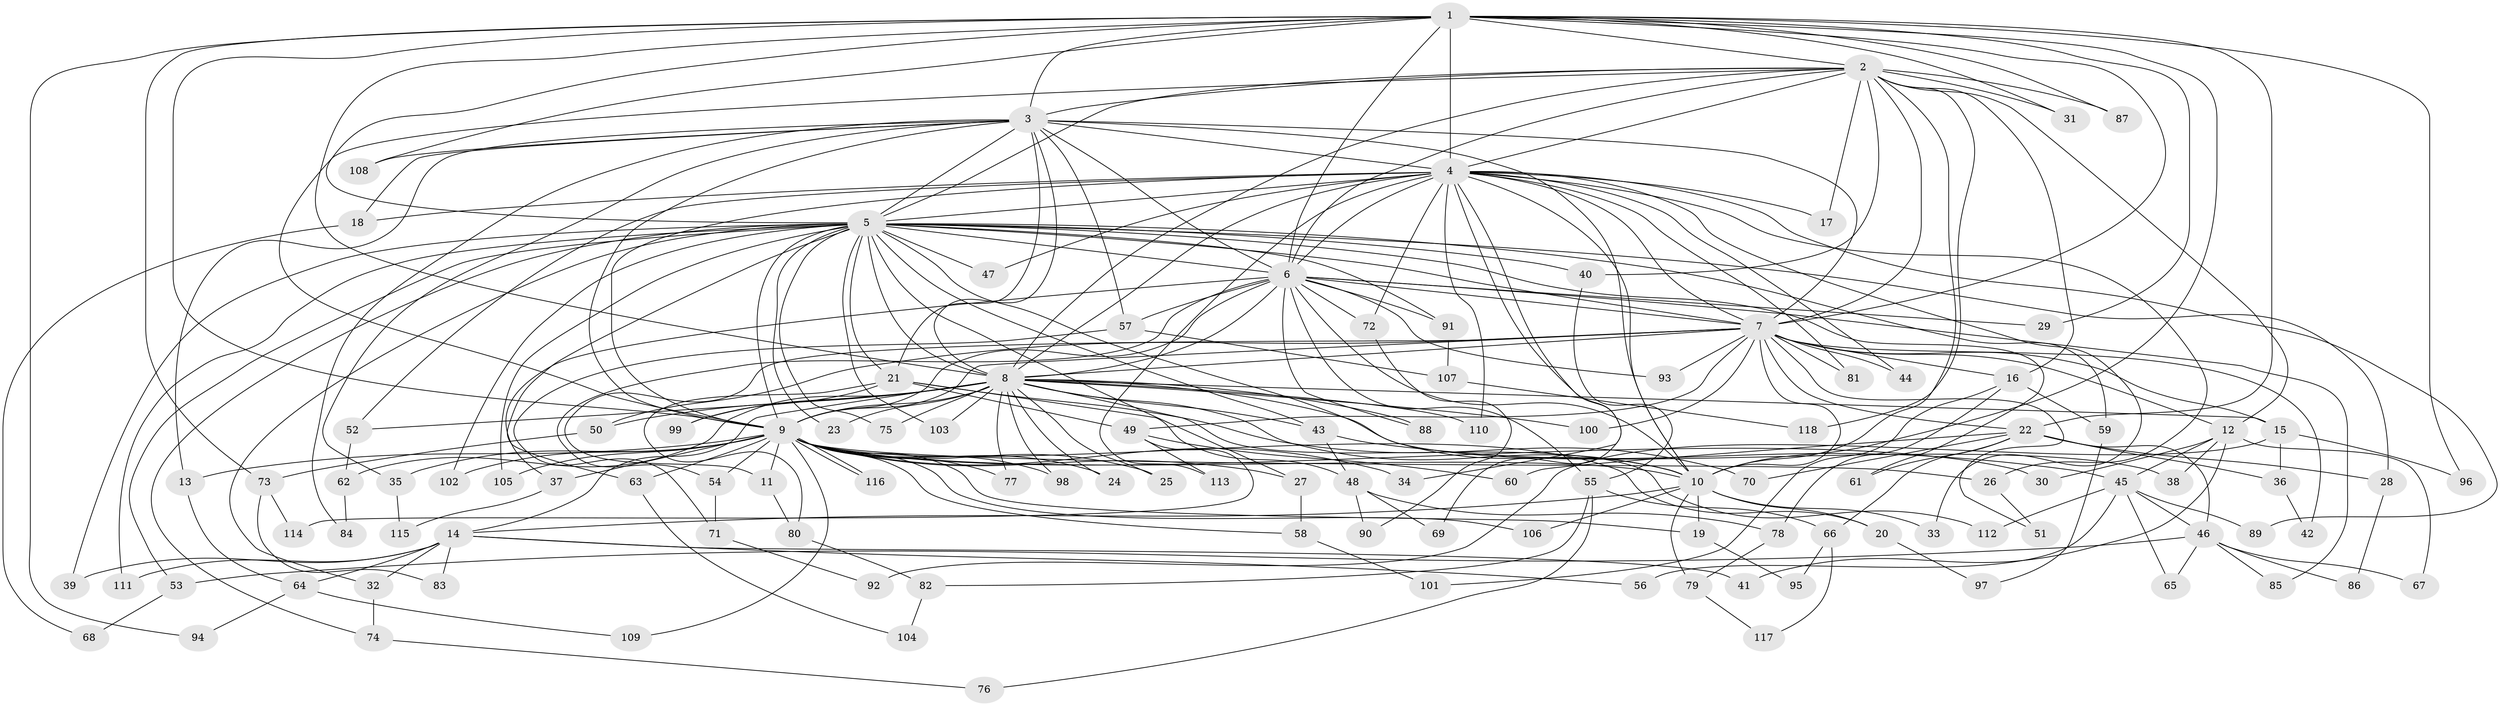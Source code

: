 // coarse degree distribution, {33: 0.01694915254237288, 2: 0.4745762711864407, 1: 0.2542372881355932, 3: 0.0847457627118644, 24: 0.01694915254237288, 4: 0.01694915254237288, 9: 0.01694915254237288, 7: 0.05084745762711865, 20: 0.01694915254237288, 5: 0.03389830508474576, 11: 0.01694915254237288}
// Generated by graph-tools (version 1.1) at 2025/49/03/04/25 21:49:59]
// undirected, 118 vertices, 261 edges
graph export_dot {
graph [start="1"]
  node [color=gray90,style=filled];
  1;
  2;
  3;
  4;
  5;
  6;
  7;
  8;
  9;
  10;
  11;
  12;
  13;
  14;
  15;
  16;
  17;
  18;
  19;
  20;
  21;
  22;
  23;
  24;
  25;
  26;
  27;
  28;
  29;
  30;
  31;
  32;
  33;
  34;
  35;
  36;
  37;
  38;
  39;
  40;
  41;
  42;
  43;
  44;
  45;
  46;
  47;
  48;
  49;
  50;
  51;
  52;
  53;
  54;
  55;
  56;
  57;
  58;
  59;
  60;
  61;
  62;
  63;
  64;
  65;
  66;
  67;
  68;
  69;
  70;
  71;
  72;
  73;
  74;
  75;
  76;
  77;
  78;
  79;
  80;
  81;
  82;
  83;
  84;
  85;
  86;
  87;
  88;
  89;
  90;
  91;
  92;
  93;
  94;
  95;
  96;
  97;
  98;
  99;
  100;
  101;
  102;
  103;
  104;
  105;
  106;
  107;
  108;
  109;
  110;
  111;
  112;
  113;
  114;
  115;
  116;
  117;
  118;
  1 -- 2;
  1 -- 3;
  1 -- 4;
  1 -- 5;
  1 -- 6;
  1 -- 7;
  1 -- 8;
  1 -- 9;
  1 -- 10;
  1 -- 22;
  1 -- 29;
  1 -- 31;
  1 -- 73;
  1 -- 87;
  1 -- 94;
  1 -- 96;
  1 -- 108;
  2 -- 3;
  2 -- 4;
  2 -- 5;
  2 -- 6;
  2 -- 7;
  2 -- 8;
  2 -- 9;
  2 -- 10;
  2 -- 12;
  2 -- 16;
  2 -- 17;
  2 -- 31;
  2 -- 40;
  2 -- 87;
  2 -- 118;
  3 -- 4;
  3 -- 5;
  3 -- 6;
  3 -- 7;
  3 -- 8;
  3 -- 9;
  3 -- 10;
  3 -- 13;
  3 -- 18;
  3 -- 21;
  3 -- 35;
  3 -- 57;
  3 -- 84;
  3 -- 108;
  4 -- 5;
  4 -- 6;
  4 -- 7;
  4 -- 8;
  4 -- 9;
  4 -- 10;
  4 -- 17;
  4 -- 18;
  4 -- 26;
  4 -- 33;
  4 -- 34;
  4 -- 44;
  4 -- 47;
  4 -- 52;
  4 -- 69;
  4 -- 72;
  4 -- 81;
  4 -- 89;
  4 -- 110;
  4 -- 113;
  5 -- 6;
  5 -- 7;
  5 -- 8;
  5 -- 9;
  5 -- 10;
  5 -- 21;
  5 -- 23;
  5 -- 27;
  5 -- 28;
  5 -- 32;
  5 -- 39;
  5 -- 40;
  5 -- 43;
  5 -- 47;
  5 -- 53;
  5 -- 59;
  5 -- 61;
  5 -- 63;
  5 -- 74;
  5 -- 75;
  5 -- 91;
  5 -- 102;
  5 -- 103;
  5 -- 105;
  5 -- 111;
  6 -- 7;
  6 -- 8;
  6 -- 9;
  6 -- 10;
  6 -- 29;
  6 -- 37;
  6 -- 54;
  6 -- 55;
  6 -- 57;
  6 -- 72;
  6 -- 85;
  6 -- 88;
  6 -- 91;
  6 -- 93;
  7 -- 8;
  7 -- 9;
  7 -- 10;
  7 -- 11;
  7 -- 12;
  7 -- 15;
  7 -- 16;
  7 -- 22;
  7 -- 42;
  7 -- 44;
  7 -- 49;
  7 -- 50;
  7 -- 51;
  7 -- 81;
  7 -- 93;
  7 -- 100;
  8 -- 9;
  8 -- 10;
  8 -- 14;
  8 -- 15;
  8 -- 23;
  8 -- 24;
  8 -- 25;
  8 -- 38;
  8 -- 43;
  8 -- 50;
  8 -- 52;
  8 -- 62;
  8 -- 75;
  8 -- 77;
  8 -- 88;
  8 -- 98;
  8 -- 99;
  8 -- 100;
  8 -- 103;
  8 -- 110;
  8 -- 112;
  9 -- 10;
  9 -- 11;
  9 -- 13;
  9 -- 19;
  9 -- 20;
  9 -- 24;
  9 -- 25;
  9 -- 26;
  9 -- 27;
  9 -- 30;
  9 -- 34;
  9 -- 35;
  9 -- 37;
  9 -- 54;
  9 -- 58;
  9 -- 63;
  9 -- 77;
  9 -- 98;
  9 -- 102;
  9 -- 105;
  9 -- 106;
  9 -- 109;
  9 -- 116;
  9 -- 116;
  10 -- 14;
  10 -- 19;
  10 -- 20;
  10 -- 33;
  10 -- 79;
  10 -- 106;
  11 -- 80;
  12 -- 30;
  12 -- 38;
  12 -- 41;
  12 -- 45;
  12 -- 67;
  13 -- 64;
  14 -- 32;
  14 -- 39;
  14 -- 41;
  14 -- 56;
  14 -- 64;
  14 -- 83;
  14 -- 111;
  15 -- 36;
  15 -- 92;
  15 -- 96;
  16 -- 59;
  16 -- 78;
  16 -- 101;
  18 -- 68;
  19 -- 95;
  20 -- 97;
  21 -- 48;
  21 -- 49;
  21 -- 70;
  21 -- 80;
  21 -- 99;
  22 -- 28;
  22 -- 36;
  22 -- 46;
  22 -- 60;
  22 -- 61;
  22 -- 66;
  22 -- 70;
  26 -- 51;
  27 -- 58;
  28 -- 86;
  32 -- 74;
  35 -- 115;
  36 -- 42;
  37 -- 115;
  40 -- 55;
  43 -- 45;
  43 -- 48;
  45 -- 46;
  45 -- 56;
  45 -- 65;
  45 -- 89;
  45 -- 112;
  46 -- 53;
  46 -- 65;
  46 -- 67;
  46 -- 85;
  46 -- 86;
  48 -- 69;
  48 -- 78;
  48 -- 90;
  49 -- 60;
  49 -- 113;
  49 -- 114;
  50 -- 73;
  52 -- 62;
  53 -- 68;
  54 -- 71;
  55 -- 66;
  55 -- 76;
  55 -- 82;
  57 -- 71;
  57 -- 107;
  58 -- 101;
  59 -- 97;
  62 -- 84;
  63 -- 104;
  64 -- 94;
  64 -- 109;
  66 -- 95;
  66 -- 117;
  71 -- 92;
  72 -- 90;
  73 -- 83;
  73 -- 114;
  74 -- 76;
  78 -- 79;
  79 -- 117;
  80 -- 82;
  82 -- 104;
  91 -- 107;
  107 -- 118;
}

